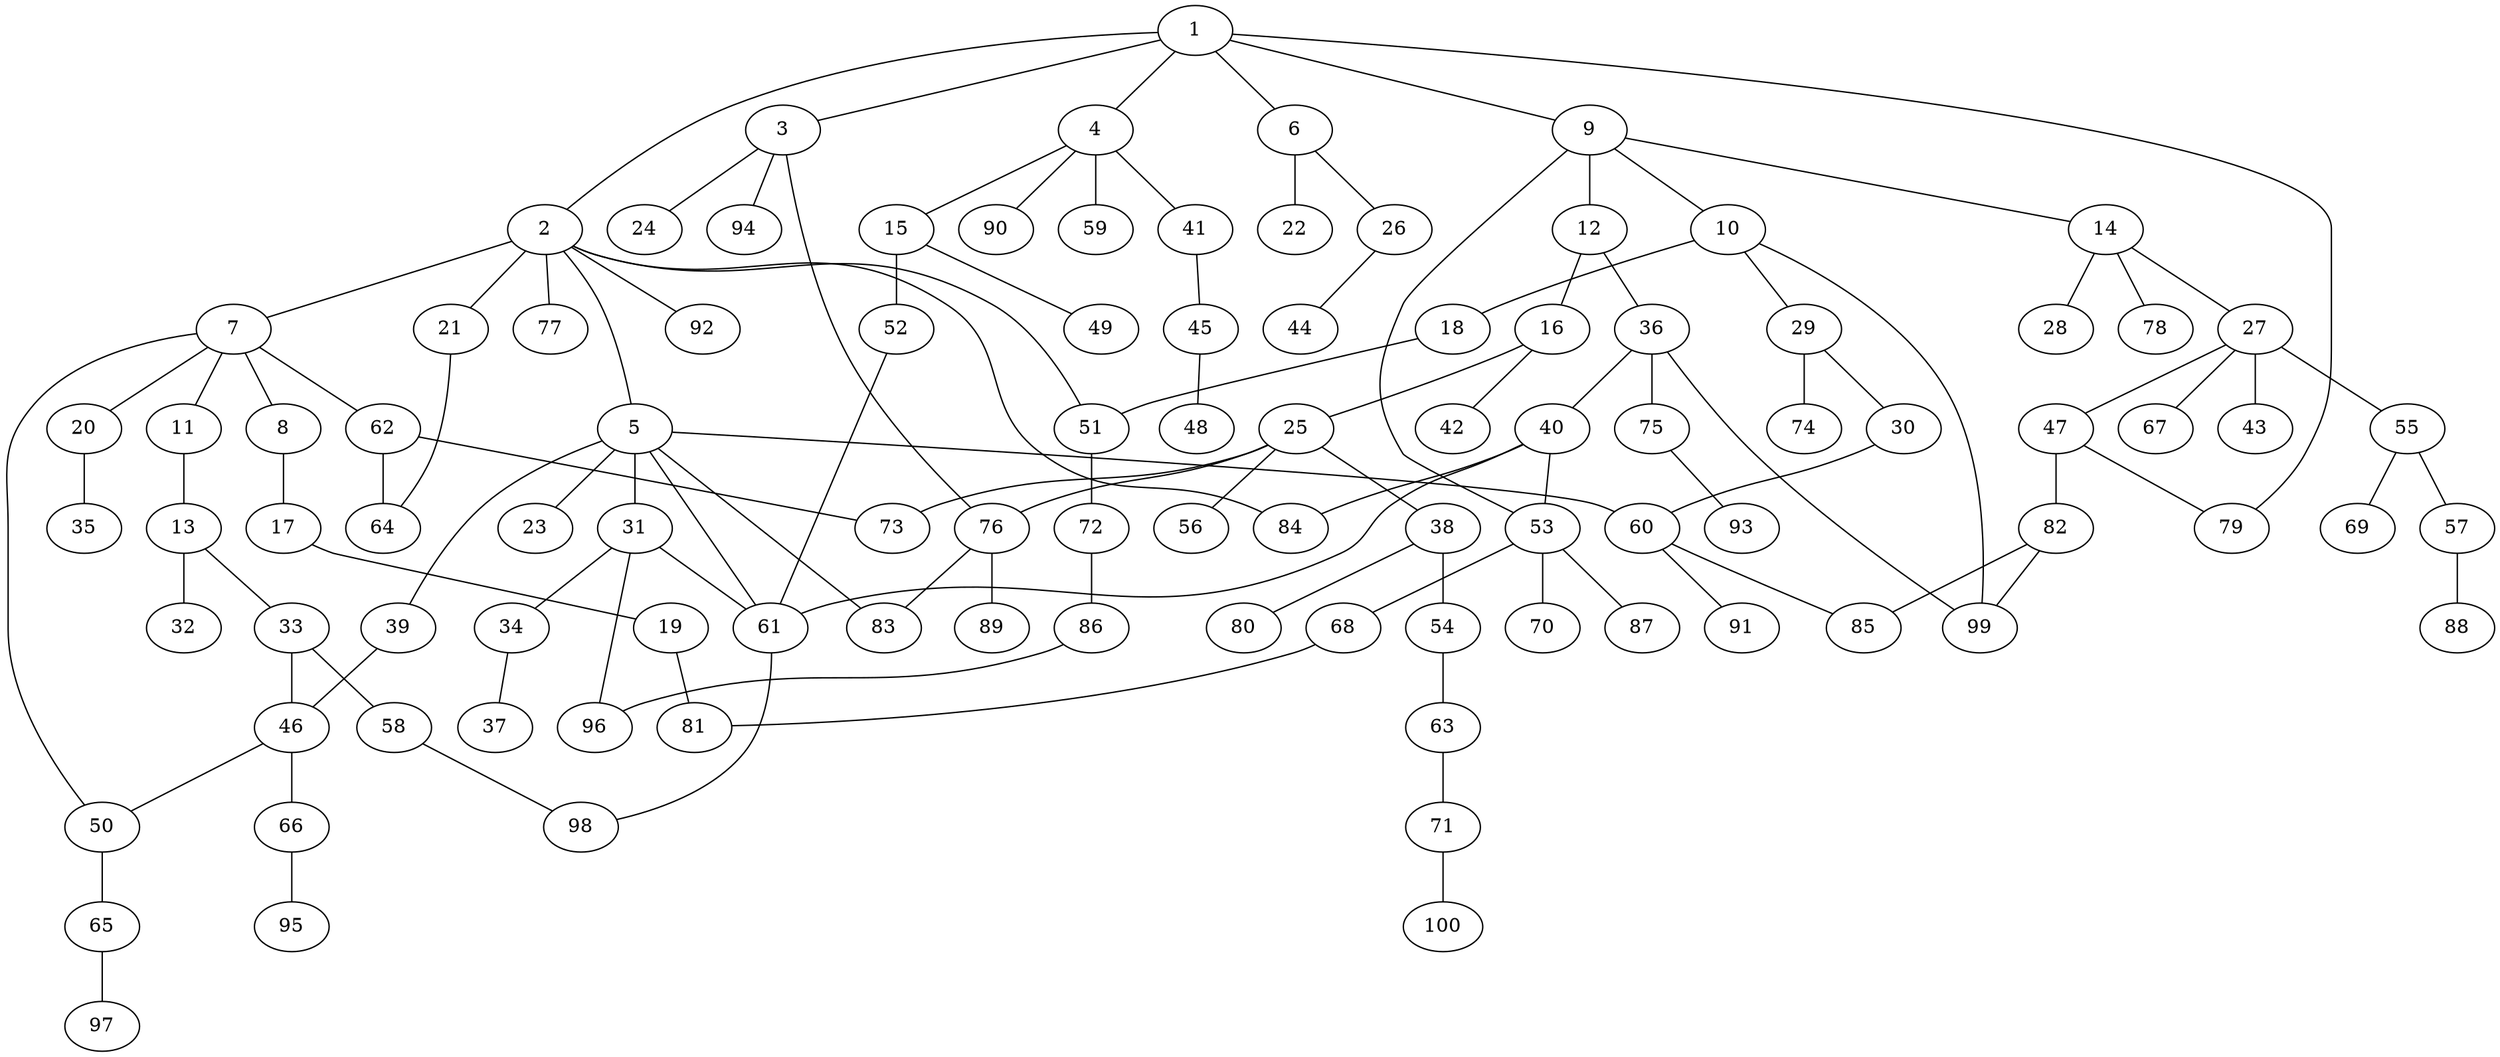 graph graphname {1--2
1--3
1--4
1--6
1--9
1--79
2--5
2--7
2--21
2--51
2--77
2--84
2--92
3--24
3--76
3--94
4--15
4--41
4--59
4--90
5--23
5--31
5--39
5--60
5--61
5--83
6--22
6--26
7--8
7--11
7--20
7--50
7--62
8--17
9--10
9--12
9--14
9--53
10--18
10--29
10--99
11--13
12--16
12--36
13--32
13--33
14--27
14--28
14--78
15--49
15--52
16--25
16--42
17--19
18--51
19--81
20--35
21--64
25--38
25--56
25--73
25--76
26--44
27--43
27--47
27--55
27--67
29--30
29--74
30--60
31--34
31--61
31--96
33--46
33--58
34--37
36--40
36--75
36--99
38--54
38--80
39--46
40--53
40--61
40--84
41--45
45--48
46--50
46--66
47--79
47--82
50--65
51--72
52--61
53--68
53--70
53--87
54--63
55--57
55--69
57--88
58--98
60--85
60--91
61--98
62--64
62--73
63--71
65--97
66--95
68--81
71--100
72--86
75--93
76--83
76--89
82--85
82--99
86--96
}